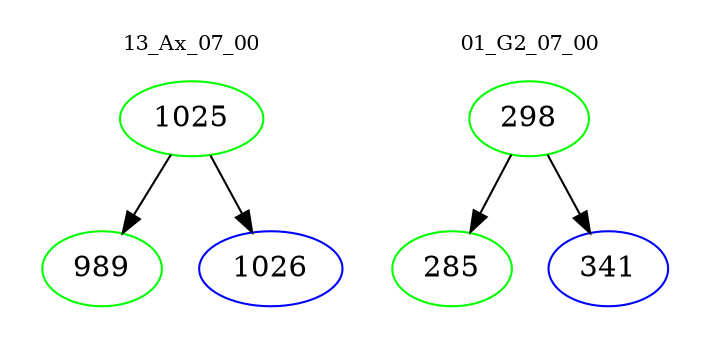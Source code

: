 digraph{
subgraph cluster_0 {
color = white
label = "13_Ax_07_00";
fontsize=10;
T0_1025 [label="1025", color="green"]
T0_1025 -> T0_989 [color="black"]
T0_989 [label="989", color="green"]
T0_1025 -> T0_1026 [color="black"]
T0_1026 [label="1026", color="blue"]
}
subgraph cluster_1 {
color = white
label = "01_G2_07_00";
fontsize=10;
T1_298 [label="298", color="green"]
T1_298 -> T1_285 [color="black"]
T1_285 [label="285", color="green"]
T1_298 -> T1_341 [color="black"]
T1_341 [label="341", color="blue"]
}
}
